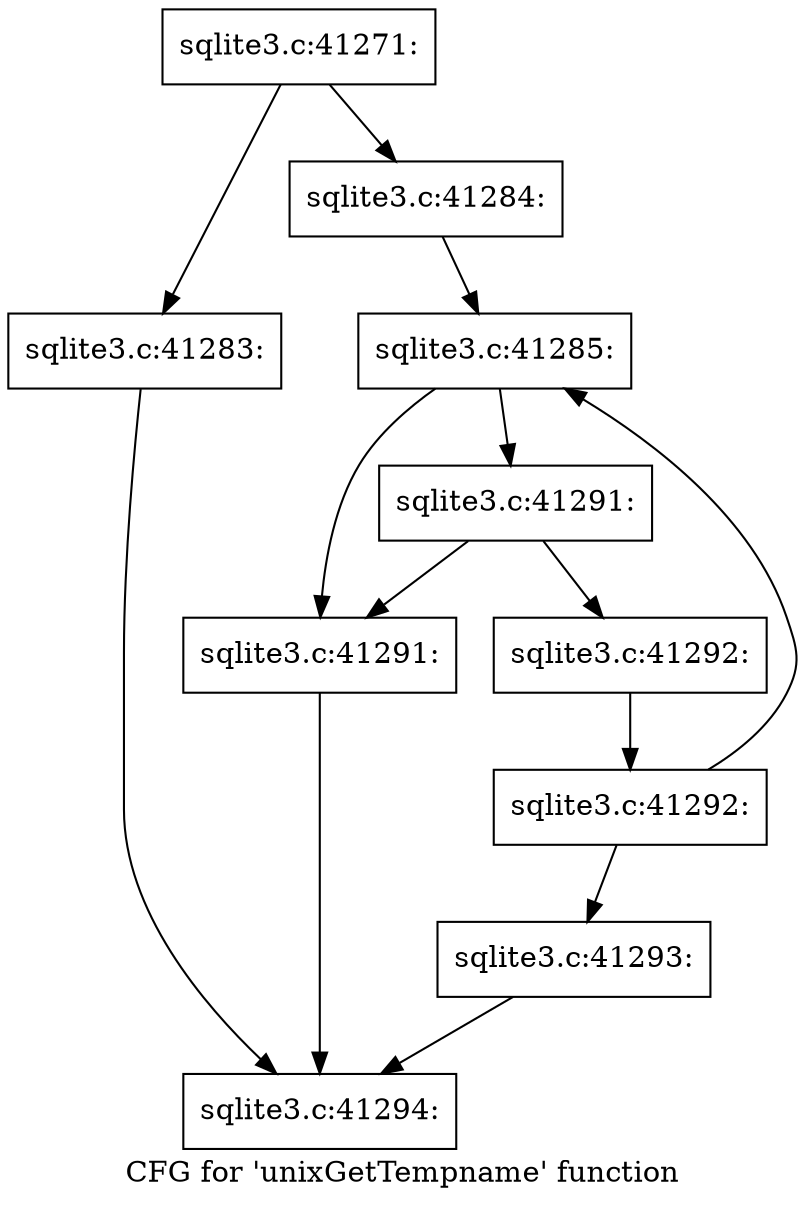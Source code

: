 digraph "CFG for 'unixGetTempname' function" {
	label="CFG for 'unixGetTempname' function";

	Node0x55c0f70e96d0 [shape=record,label="{sqlite3.c:41271:}"];
	Node0x55c0f70e96d0 -> Node0x55c0f537b340;
	Node0x55c0f70e96d0 -> Node0x55c0f70ed800;
	Node0x55c0f537b340 [shape=record,label="{sqlite3.c:41283:}"];
	Node0x55c0f537b340 -> Node0x55c0f70e9850;
	Node0x55c0f70ed800 [shape=record,label="{sqlite3.c:41284:}"];
	Node0x55c0f70ed800 -> Node0x55c0f70ede00;
	Node0x55c0f70ede00 [shape=record,label="{sqlite3.c:41285:}"];
	Node0x55c0f70ede00 -> Node0x55c0f70ee890;
	Node0x55c0f70ede00 -> Node0x55c0f70ee9d0;
	Node0x55c0f70ee9d0 [shape=record,label="{sqlite3.c:41291:}"];
	Node0x55c0f70ee9d0 -> Node0x55c0f70ee890;
	Node0x55c0f70ee9d0 -> Node0x55c0f70ee980;
	Node0x55c0f70ee890 [shape=record,label="{sqlite3.c:41291:}"];
	Node0x55c0f70ee890 -> Node0x55c0f70e9850;
	Node0x55c0f70ee980 [shape=record,label="{sqlite3.c:41292:}"];
	Node0x55c0f70ee980 -> Node0x55c0f70eddb0;
	Node0x55c0f70eddb0 [shape=record,label="{sqlite3.c:41292:}"];
	Node0x55c0f70eddb0 -> Node0x55c0f70ede00;
	Node0x55c0f70eddb0 -> Node0x55c0f70edd60;
	Node0x55c0f70edd60 [shape=record,label="{sqlite3.c:41293:}"];
	Node0x55c0f70edd60 -> Node0x55c0f70e9850;
	Node0x55c0f70e9850 [shape=record,label="{sqlite3.c:41294:}"];
}
